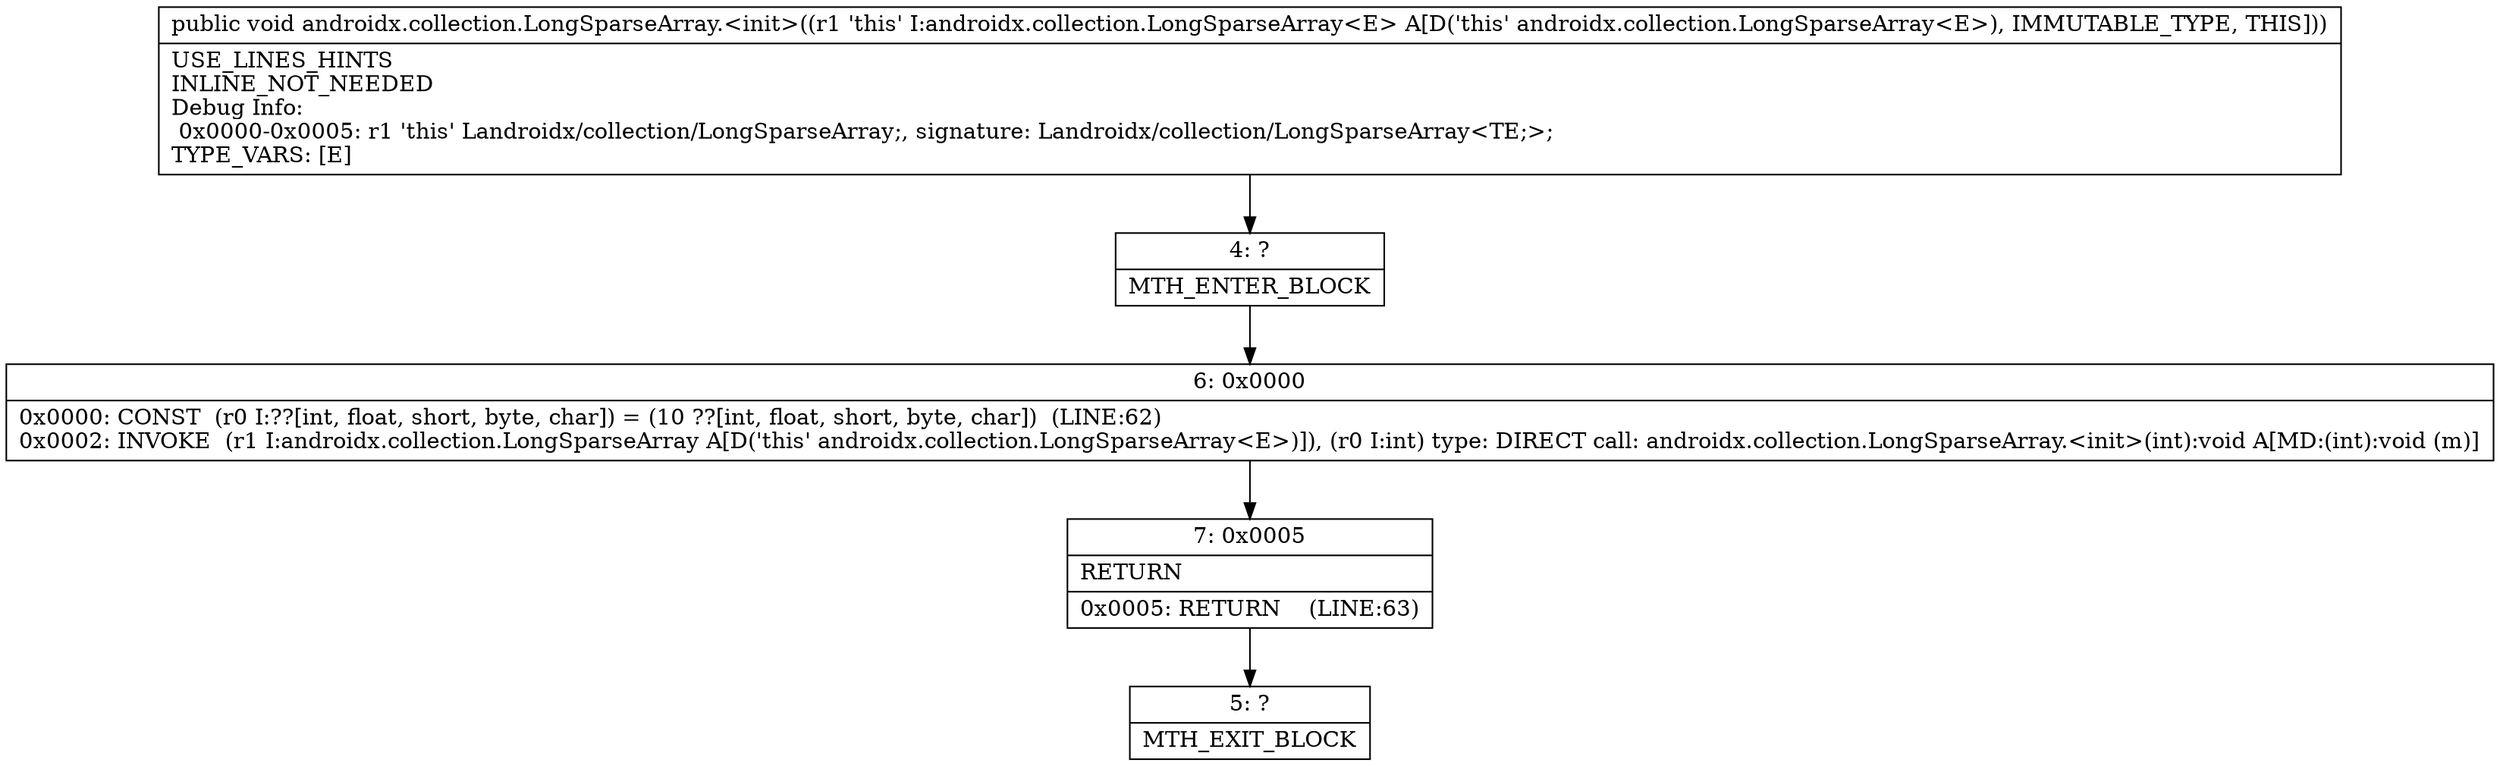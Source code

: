 digraph "CFG forandroidx.collection.LongSparseArray.\<init\>()V" {
Node_4 [shape=record,label="{4\:\ ?|MTH_ENTER_BLOCK\l}"];
Node_6 [shape=record,label="{6\:\ 0x0000|0x0000: CONST  (r0 I:??[int, float, short, byte, char]) = (10 ??[int, float, short, byte, char])  (LINE:62)\l0x0002: INVOKE  (r1 I:androidx.collection.LongSparseArray A[D('this' androidx.collection.LongSparseArray\<E\>)]), (r0 I:int) type: DIRECT call: androidx.collection.LongSparseArray.\<init\>(int):void A[MD:(int):void (m)]\l}"];
Node_7 [shape=record,label="{7\:\ 0x0005|RETURN\l|0x0005: RETURN    (LINE:63)\l}"];
Node_5 [shape=record,label="{5\:\ ?|MTH_EXIT_BLOCK\l}"];
MethodNode[shape=record,label="{public void androidx.collection.LongSparseArray.\<init\>((r1 'this' I:androidx.collection.LongSparseArray\<E\> A[D('this' androidx.collection.LongSparseArray\<E\>), IMMUTABLE_TYPE, THIS]))  | USE_LINES_HINTS\lINLINE_NOT_NEEDED\lDebug Info:\l  0x0000\-0x0005: r1 'this' Landroidx\/collection\/LongSparseArray;, signature: Landroidx\/collection\/LongSparseArray\<TE;\>;\lTYPE_VARS: [E]\l}"];
MethodNode -> Node_4;Node_4 -> Node_6;
Node_6 -> Node_7;
Node_7 -> Node_5;
}

